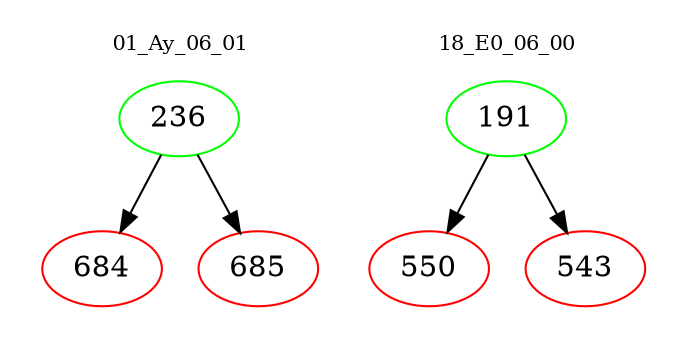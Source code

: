 digraph{
subgraph cluster_0 {
color = white
label = "01_Ay_06_01";
fontsize=10;
T0_236 [label="236", color="green"]
T0_236 -> T0_684 [color="black"]
T0_684 [label="684", color="red"]
T0_236 -> T0_685 [color="black"]
T0_685 [label="685", color="red"]
}
subgraph cluster_1 {
color = white
label = "18_E0_06_00";
fontsize=10;
T1_191 [label="191", color="green"]
T1_191 -> T1_550 [color="black"]
T1_550 [label="550", color="red"]
T1_191 -> T1_543 [color="black"]
T1_543 [label="543", color="red"]
}
}
